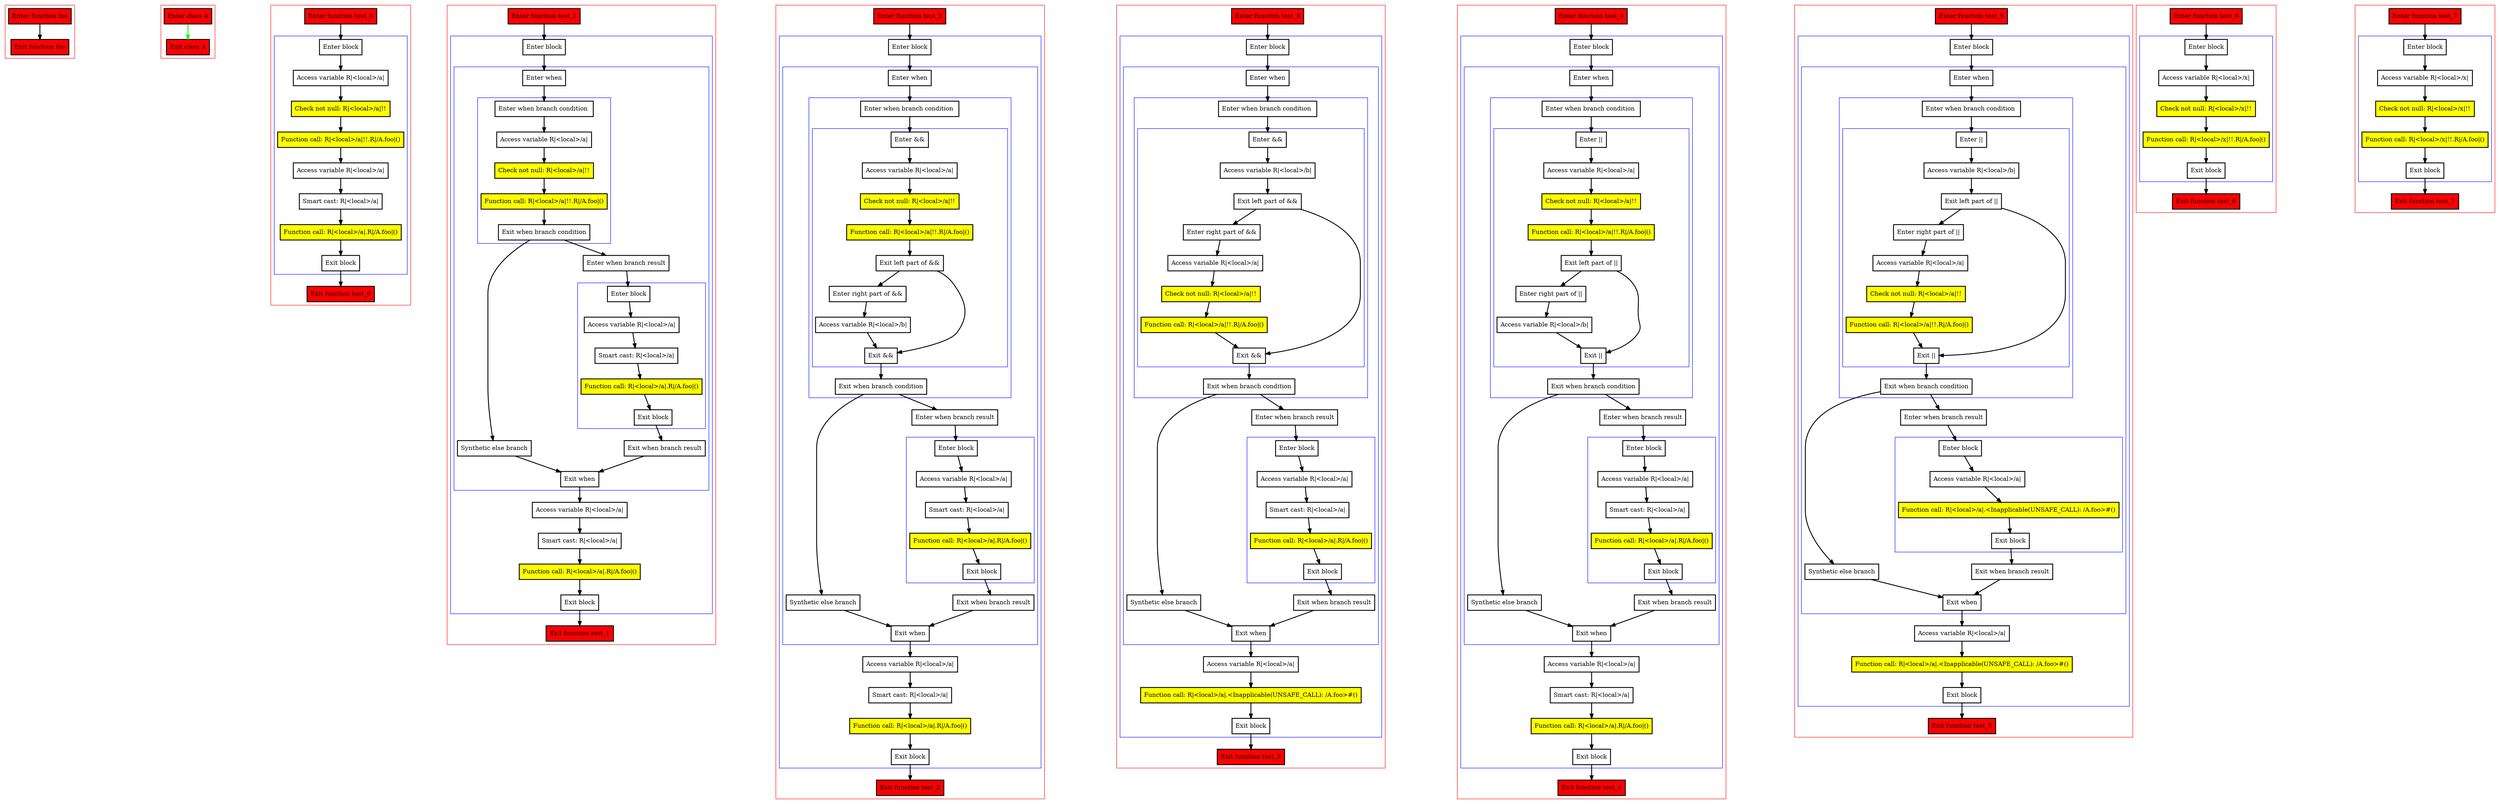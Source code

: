 digraph bangbang_kt {
    graph [nodesep=3]
    node [shape=box penwidth=2]
    edge [penwidth=2]

    subgraph cluster_0 {
        color=red
        0 [label="Enter function foo" style="filled" fillcolor=red];
        1 [label="Exit function foo" style="filled" fillcolor=red];
    }
    0 -> {1};

    subgraph cluster_1 {
        color=red
        2 [label="Enter class A" style="filled" fillcolor=red];
        3 [label="Exit class A" style="filled" fillcolor=red];
    }
    2 -> {3} [color=green];

    subgraph cluster_2 {
        color=red
        4 [label="Enter function test_0" style="filled" fillcolor=red];
        subgraph cluster_3 {
            color=blue
            5 [label="Enter block"];
            6 [label="Access variable R|<local>/a|"];
            7 [label="Check not null: R|<local>/a|!!" style="filled" fillcolor=yellow];
            8 [label="Function call: R|<local>/a|!!.R|/A.foo|()" style="filled" fillcolor=yellow];
            9 [label="Access variable R|<local>/a|"];
            10 [label="Smart cast: R|<local>/a|"];
            11 [label="Function call: R|<local>/a|.R|/A.foo|()" style="filled" fillcolor=yellow];
            12 [label="Exit block"];
        }
        13 [label="Exit function test_0" style="filled" fillcolor=red];
    }
    4 -> {5};
    5 -> {6};
    6 -> {7};
    7 -> {8};
    8 -> {9};
    9 -> {10};
    10 -> {11};
    11 -> {12};
    12 -> {13};

    subgraph cluster_4 {
        color=red
        14 [label="Enter function test_1" style="filled" fillcolor=red];
        subgraph cluster_5 {
            color=blue
            15 [label="Enter block"];
            subgraph cluster_6 {
                color=blue
                16 [label="Enter when"];
                subgraph cluster_7 {
                    color=blue
                    17 [label="Enter when branch condition "];
                    18 [label="Access variable R|<local>/a|"];
                    19 [label="Check not null: R|<local>/a|!!" style="filled" fillcolor=yellow];
                    20 [label="Function call: R|<local>/a|!!.R|/A.foo|()" style="filled" fillcolor=yellow];
                    21 [label="Exit when branch condition"];
                }
                22 [label="Synthetic else branch"];
                23 [label="Enter when branch result"];
                subgraph cluster_8 {
                    color=blue
                    24 [label="Enter block"];
                    25 [label="Access variable R|<local>/a|"];
                    26 [label="Smart cast: R|<local>/a|"];
                    27 [label="Function call: R|<local>/a|.R|/A.foo|()" style="filled" fillcolor=yellow];
                    28 [label="Exit block"];
                }
                29 [label="Exit when branch result"];
                30 [label="Exit when"];
            }
            31 [label="Access variable R|<local>/a|"];
            32 [label="Smart cast: R|<local>/a|"];
            33 [label="Function call: R|<local>/a|.R|/A.foo|()" style="filled" fillcolor=yellow];
            34 [label="Exit block"];
        }
        35 [label="Exit function test_1" style="filled" fillcolor=red];
    }
    14 -> {15};
    15 -> {16};
    16 -> {17};
    17 -> {18};
    18 -> {19};
    19 -> {20};
    20 -> {21};
    21 -> {23 22};
    22 -> {30};
    23 -> {24};
    24 -> {25};
    25 -> {26};
    26 -> {27};
    27 -> {28};
    28 -> {29};
    29 -> {30};
    30 -> {31};
    31 -> {32};
    32 -> {33};
    33 -> {34};
    34 -> {35};

    subgraph cluster_9 {
        color=red
        36 [label="Enter function test_2" style="filled" fillcolor=red];
        subgraph cluster_10 {
            color=blue
            37 [label="Enter block"];
            subgraph cluster_11 {
                color=blue
                38 [label="Enter when"];
                subgraph cluster_12 {
                    color=blue
                    39 [label="Enter when branch condition "];
                    subgraph cluster_13 {
                        color=blue
                        40 [label="Enter &&"];
                        41 [label="Access variable R|<local>/a|"];
                        42 [label="Check not null: R|<local>/a|!!" style="filled" fillcolor=yellow];
                        43 [label="Function call: R|<local>/a|!!.R|/A.foo|()" style="filled" fillcolor=yellow];
                        44 [label="Exit left part of &&"];
                        45 [label="Enter right part of &&"];
                        46 [label="Access variable R|<local>/b|"];
                        47 [label="Exit &&"];
                    }
                    48 [label="Exit when branch condition"];
                }
                49 [label="Synthetic else branch"];
                50 [label="Enter when branch result"];
                subgraph cluster_14 {
                    color=blue
                    51 [label="Enter block"];
                    52 [label="Access variable R|<local>/a|"];
                    53 [label="Smart cast: R|<local>/a|"];
                    54 [label="Function call: R|<local>/a|.R|/A.foo|()" style="filled" fillcolor=yellow];
                    55 [label="Exit block"];
                }
                56 [label="Exit when branch result"];
                57 [label="Exit when"];
            }
            58 [label="Access variable R|<local>/a|"];
            59 [label="Smart cast: R|<local>/a|"];
            60 [label="Function call: R|<local>/a|.R|/A.foo|()" style="filled" fillcolor=yellow];
            61 [label="Exit block"];
        }
        62 [label="Exit function test_2" style="filled" fillcolor=red];
    }
    36 -> {37};
    37 -> {38};
    38 -> {39};
    39 -> {40};
    40 -> {41};
    41 -> {42};
    42 -> {43};
    43 -> {44};
    44 -> {47 45};
    45 -> {46};
    46 -> {47};
    47 -> {48};
    48 -> {50 49};
    49 -> {57};
    50 -> {51};
    51 -> {52};
    52 -> {53};
    53 -> {54};
    54 -> {55};
    55 -> {56};
    56 -> {57};
    57 -> {58};
    58 -> {59};
    59 -> {60};
    60 -> {61};
    61 -> {62};

    subgraph cluster_15 {
        color=red
        63 [label="Enter function test_3" style="filled" fillcolor=red];
        subgraph cluster_16 {
            color=blue
            64 [label="Enter block"];
            subgraph cluster_17 {
                color=blue
                65 [label="Enter when"];
                subgraph cluster_18 {
                    color=blue
                    66 [label="Enter when branch condition "];
                    subgraph cluster_19 {
                        color=blue
                        67 [label="Enter &&"];
                        68 [label="Access variable R|<local>/b|"];
                        69 [label="Exit left part of &&"];
                        70 [label="Enter right part of &&"];
                        71 [label="Access variable R|<local>/a|"];
                        72 [label="Check not null: R|<local>/a|!!" style="filled" fillcolor=yellow];
                        73 [label="Function call: R|<local>/a|!!.R|/A.foo|()" style="filled" fillcolor=yellow];
                        74 [label="Exit &&"];
                    }
                    75 [label="Exit when branch condition"];
                }
                76 [label="Synthetic else branch"];
                77 [label="Enter when branch result"];
                subgraph cluster_20 {
                    color=blue
                    78 [label="Enter block"];
                    79 [label="Access variable R|<local>/a|"];
                    80 [label="Smart cast: R|<local>/a|"];
                    81 [label="Function call: R|<local>/a|.R|/A.foo|()" style="filled" fillcolor=yellow];
                    82 [label="Exit block"];
                }
                83 [label="Exit when branch result"];
                84 [label="Exit when"];
            }
            85 [label="Access variable R|<local>/a|"];
            86 [label="Function call: R|<local>/a|.<Inapplicable(UNSAFE_CALL): /A.foo>#()" style="filled" fillcolor=yellow];
            87 [label="Exit block"];
        }
        88 [label="Exit function test_3" style="filled" fillcolor=red];
    }
    63 -> {64};
    64 -> {65};
    65 -> {66};
    66 -> {67};
    67 -> {68};
    68 -> {69};
    69 -> {74 70};
    70 -> {71};
    71 -> {72};
    72 -> {73};
    73 -> {74};
    74 -> {75};
    75 -> {77 76};
    76 -> {84};
    77 -> {78};
    78 -> {79};
    79 -> {80};
    80 -> {81};
    81 -> {82};
    82 -> {83};
    83 -> {84};
    84 -> {85};
    85 -> {86};
    86 -> {87};
    87 -> {88};

    subgraph cluster_21 {
        color=red
        89 [label="Enter function test_4" style="filled" fillcolor=red];
        subgraph cluster_22 {
            color=blue
            90 [label="Enter block"];
            subgraph cluster_23 {
                color=blue
                91 [label="Enter when"];
                subgraph cluster_24 {
                    color=blue
                    92 [label="Enter when branch condition "];
                    subgraph cluster_25 {
                        color=blue
                        93 [label="Enter ||"];
                        94 [label="Access variable R|<local>/a|"];
                        95 [label="Check not null: R|<local>/a|!!" style="filled" fillcolor=yellow];
                        96 [label="Function call: R|<local>/a|!!.R|/A.foo|()" style="filled" fillcolor=yellow];
                        97 [label="Exit left part of ||"];
                        98 [label="Enter right part of ||"];
                        99 [label="Access variable R|<local>/b|"];
                        100 [label="Exit ||"];
                    }
                    101 [label="Exit when branch condition"];
                }
                102 [label="Synthetic else branch"];
                103 [label="Enter when branch result"];
                subgraph cluster_26 {
                    color=blue
                    104 [label="Enter block"];
                    105 [label="Access variable R|<local>/a|"];
                    106 [label="Smart cast: R|<local>/a|"];
                    107 [label="Function call: R|<local>/a|.R|/A.foo|()" style="filled" fillcolor=yellow];
                    108 [label="Exit block"];
                }
                109 [label="Exit when branch result"];
                110 [label="Exit when"];
            }
            111 [label="Access variable R|<local>/a|"];
            112 [label="Smart cast: R|<local>/a|"];
            113 [label="Function call: R|<local>/a|.R|/A.foo|()" style="filled" fillcolor=yellow];
            114 [label="Exit block"];
        }
        115 [label="Exit function test_4" style="filled" fillcolor=red];
    }
    89 -> {90};
    90 -> {91};
    91 -> {92};
    92 -> {93};
    93 -> {94};
    94 -> {95};
    95 -> {96};
    96 -> {97};
    97 -> {100 98};
    98 -> {99};
    99 -> {100};
    100 -> {101};
    101 -> {103 102};
    102 -> {110};
    103 -> {104};
    104 -> {105};
    105 -> {106};
    106 -> {107};
    107 -> {108};
    108 -> {109};
    109 -> {110};
    110 -> {111};
    111 -> {112};
    112 -> {113};
    113 -> {114};
    114 -> {115};

    subgraph cluster_27 {
        color=red
        116 [label="Enter function test_5" style="filled" fillcolor=red];
        subgraph cluster_28 {
            color=blue
            117 [label="Enter block"];
            subgraph cluster_29 {
                color=blue
                118 [label="Enter when"];
                subgraph cluster_30 {
                    color=blue
                    119 [label="Enter when branch condition "];
                    subgraph cluster_31 {
                        color=blue
                        120 [label="Enter ||"];
                        121 [label="Access variable R|<local>/b|"];
                        122 [label="Exit left part of ||"];
                        123 [label="Enter right part of ||"];
                        124 [label="Access variable R|<local>/a|"];
                        125 [label="Check not null: R|<local>/a|!!" style="filled" fillcolor=yellow];
                        126 [label="Function call: R|<local>/a|!!.R|/A.foo|()" style="filled" fillcolor=yellow];
                        127 [label="Exit ||"];
                    }
                    128 [label="Exit when branch condition"];
                }
                129 [label="Synthetic else branch"];
                130 [label="Enter when branch result"];
                subgraph cluster_32 {
                    color=blue
                    131 [label="Enter block"];
                    132 [label="Access variable R|<local>/a|"];
                    133 [label="Function call: R|<local>/a|.<Inapplicable(UNSAFE_CALL): /A.foo>#()" style="filled" fillcolor=yellow];
                    134 [label="Exit block"];
                }
                135 [label="Exit when branch result"];
                136 [label="Exit when"];
            }
            137 [label="Access variable R|<local>/a|"];
            138 [label="Function call: R|<local>/a|.<Inapplicable(UNSAFE_CALL): /A.foo>#()" style="filled" fillcolor=yellow];
            139 [label="Exit block"];
        }
        140 [label="Exit function test_5" style="filled" fillcolor=red];
    }
    116 -> {117};
    117 -> {118};
    118 -> {119};
    119 -> {120};
    120 -> {121};
    121 -> {122};
    122 -> {127 123};
    123 -> {124};
    124 -> {125};
    125 -> {126};
    126 -> {127};
    127 -> {128};
    128 -> {130 129};
    129 -> {136};
    130 -> {131};
    131 -> {132};
    132 -> {133};
    133 -> {134};
    134 -> {135};
    135 -> {136};
    136 -> {137};
    137 -> {138};
    138 -> {139};
    139 -> {140};

    subgraph cluster_33 {
        color=red
        141 [label="Enter function test_6" style="filled" fillcolor=red];
        subgraph cluster_34 {
            color=blue
            142 [label="Enter block"];
            143 [label="Access variable R|<local>/x|"];
            144 [label="Check not null: R|<local>/x|!!" style="filled" fillcolor=yellow];
            145 [label="Function call: R|<local>/x|!!.R|/A.foo|()" style="filled" fillcolor=yellow];
            146 [label="Exit block"];
        }
        147 [label="Exit function test_6" style="filled" fillcolor=red];
    }
    141 -> {142};
    142 -> {143};
    143 -> {144};
    144 -> {145};
    145 -> {146};
    146 -> {147};

    subgraph cluster_35 {
        color=red
        148 [label="Enter function test_7" style="filled" fillcolor=red];
        subgraph cluster_36 {
            color=blue
            149 [label="Enter block"];
            150 [label="Access variable R|<local>/x|"];
            151 [label="Check not null: R|<local>/x|!!" style="filled" fillcolor=yellow];
            152 [label="Function call: R|<local>/x|!!.R|/A.foo|()" style="filled" fillcolor=yellow];
            153 [label="Exit block"];
        }
        154 [label="Exit function test_7" style="filled" fillcolor=red];
    }
    148 -> {149};
    149 -> {150};
    150 -> {151};
    151 -> {152};
    152 -> {153};
    153 -> {154};

}

